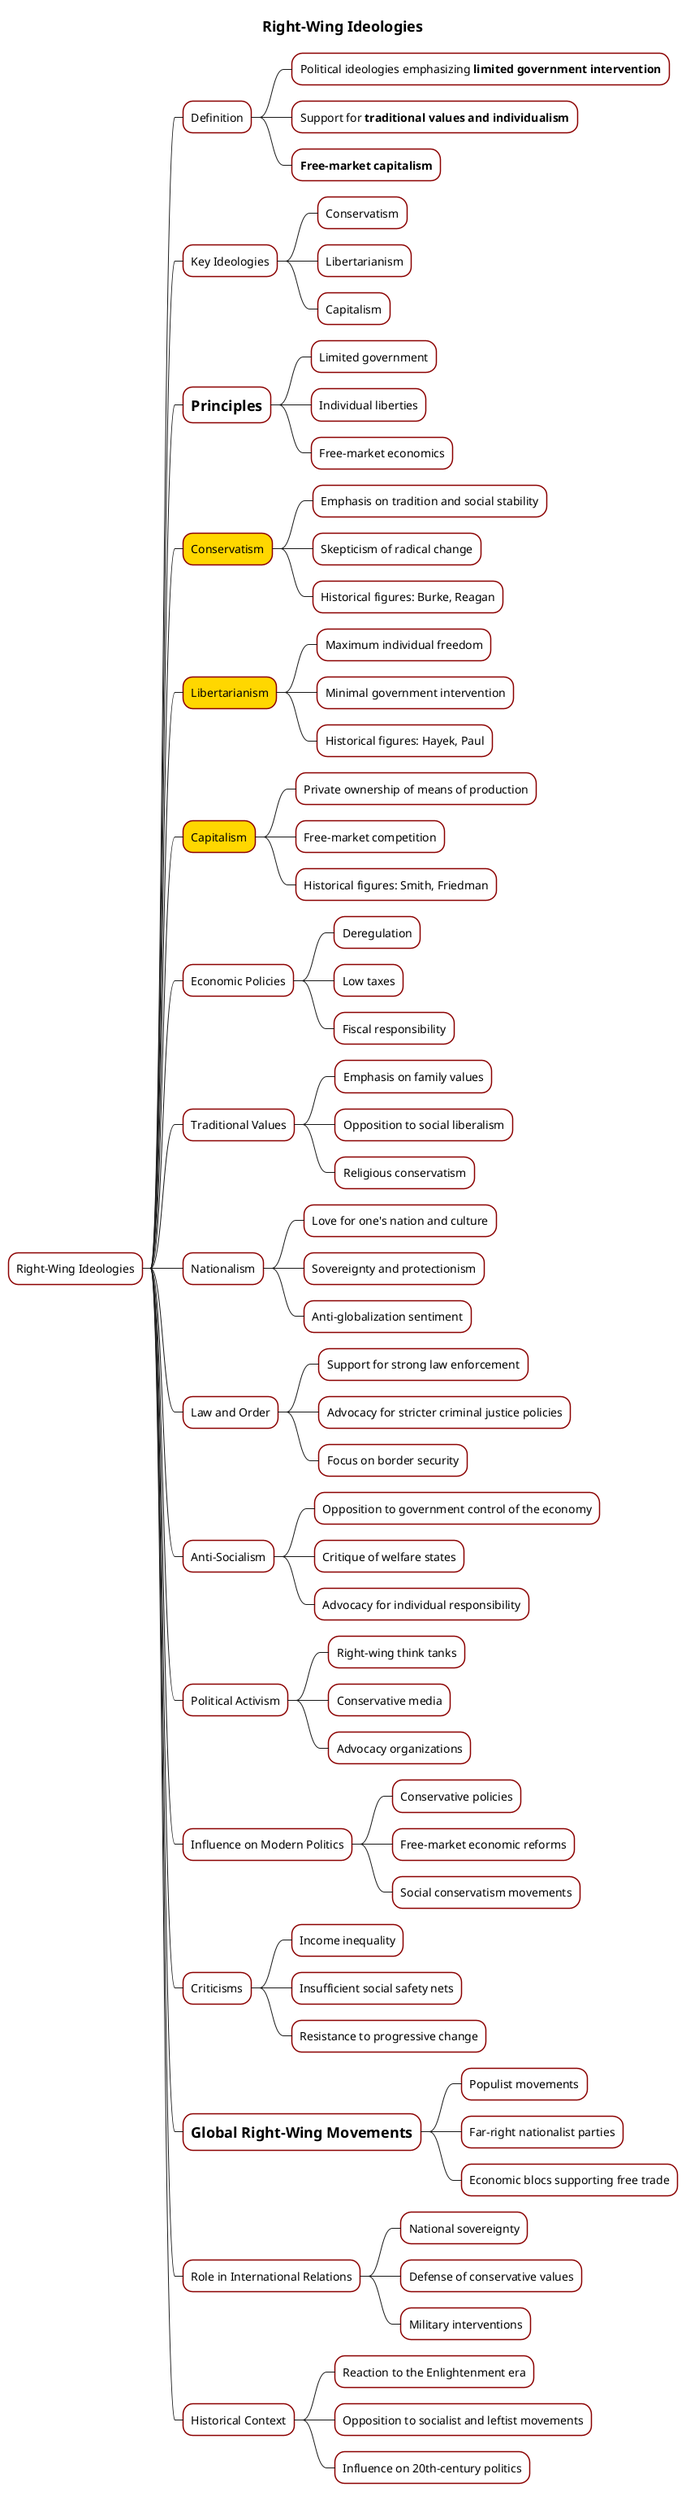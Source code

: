 @startmindmap
title =Right-Wing Ideologies

skinparam node {
    BackgroundColor LightRed
    BorderColor DarkRed
}

* Right-Wing Ideologies
** Definition
*** Political ideologies emphasizing **limited government intervention**
*** Support for **traditional values and individualism**
*** **Free-market capitalism**

** Key Ideologies
*** Conservatism
*** Libertarianism
*** Capitalism

** =Principles
*** Limited government
*** Individual liberties
*** Free-market economics

**[#gold] Conservatism
*** Emphasis on tradition and social stability
*** Skepticism of radical change
*** Historical figures: Burke, Reagan

**[#gold] Libertarianism
*** Maximum individual freedom
*** Minimal government intervention
*** Historical figures: Hayek, Paul

**[#gold] Capitalism
*** Private ownership of means of production
*** Free-market competition
*** Historical figures: Smith, Friedman

** Economic Policies
*** Deregulation
*** Low taxes
*** Fiscal responsibility

** Traditional Values
*** Emphasis on family values
*** Opposition to social liberalism
*** Religious conservatism

** Nationalism
*** Love for one's nation and culture
*** Sovereignty and protectionism
*** Anti-globalization sentiment

** Law and Order
*** Support for strong law enforcement
*** Advocacy for stricter criminal justice policies
*** Focus on border security

** Anti-Socialism
*** Opposition to government control of the economy
*** Critique of welfare states
*** Advocacy for individual responsibility

** Political Activism
*** Right-wing think tanks
*** Conservative media
*** Advocacy organizations

** Influence on Modern Politics
*** Conservative policies
*** Free-market economic reforms
*** Social conservatism movements

** Criticisms
*** Income inequality
*** Insufficient social safety nets
*** Resistance to progressive change

** =Global Right-Wing Movements
*** Populist movements
*** Far-right nationalist parties
*** Economic blocs supporting free trade

** Role in International Relations
*** National sovereignty
*** Defense of conservative values
*** Military interventions

** Historical Context
*** Reaction to the Enlightenment era
*** Opposition to socialist and leftist movements
*** Influence on 20th-century politics
@endmindmap
